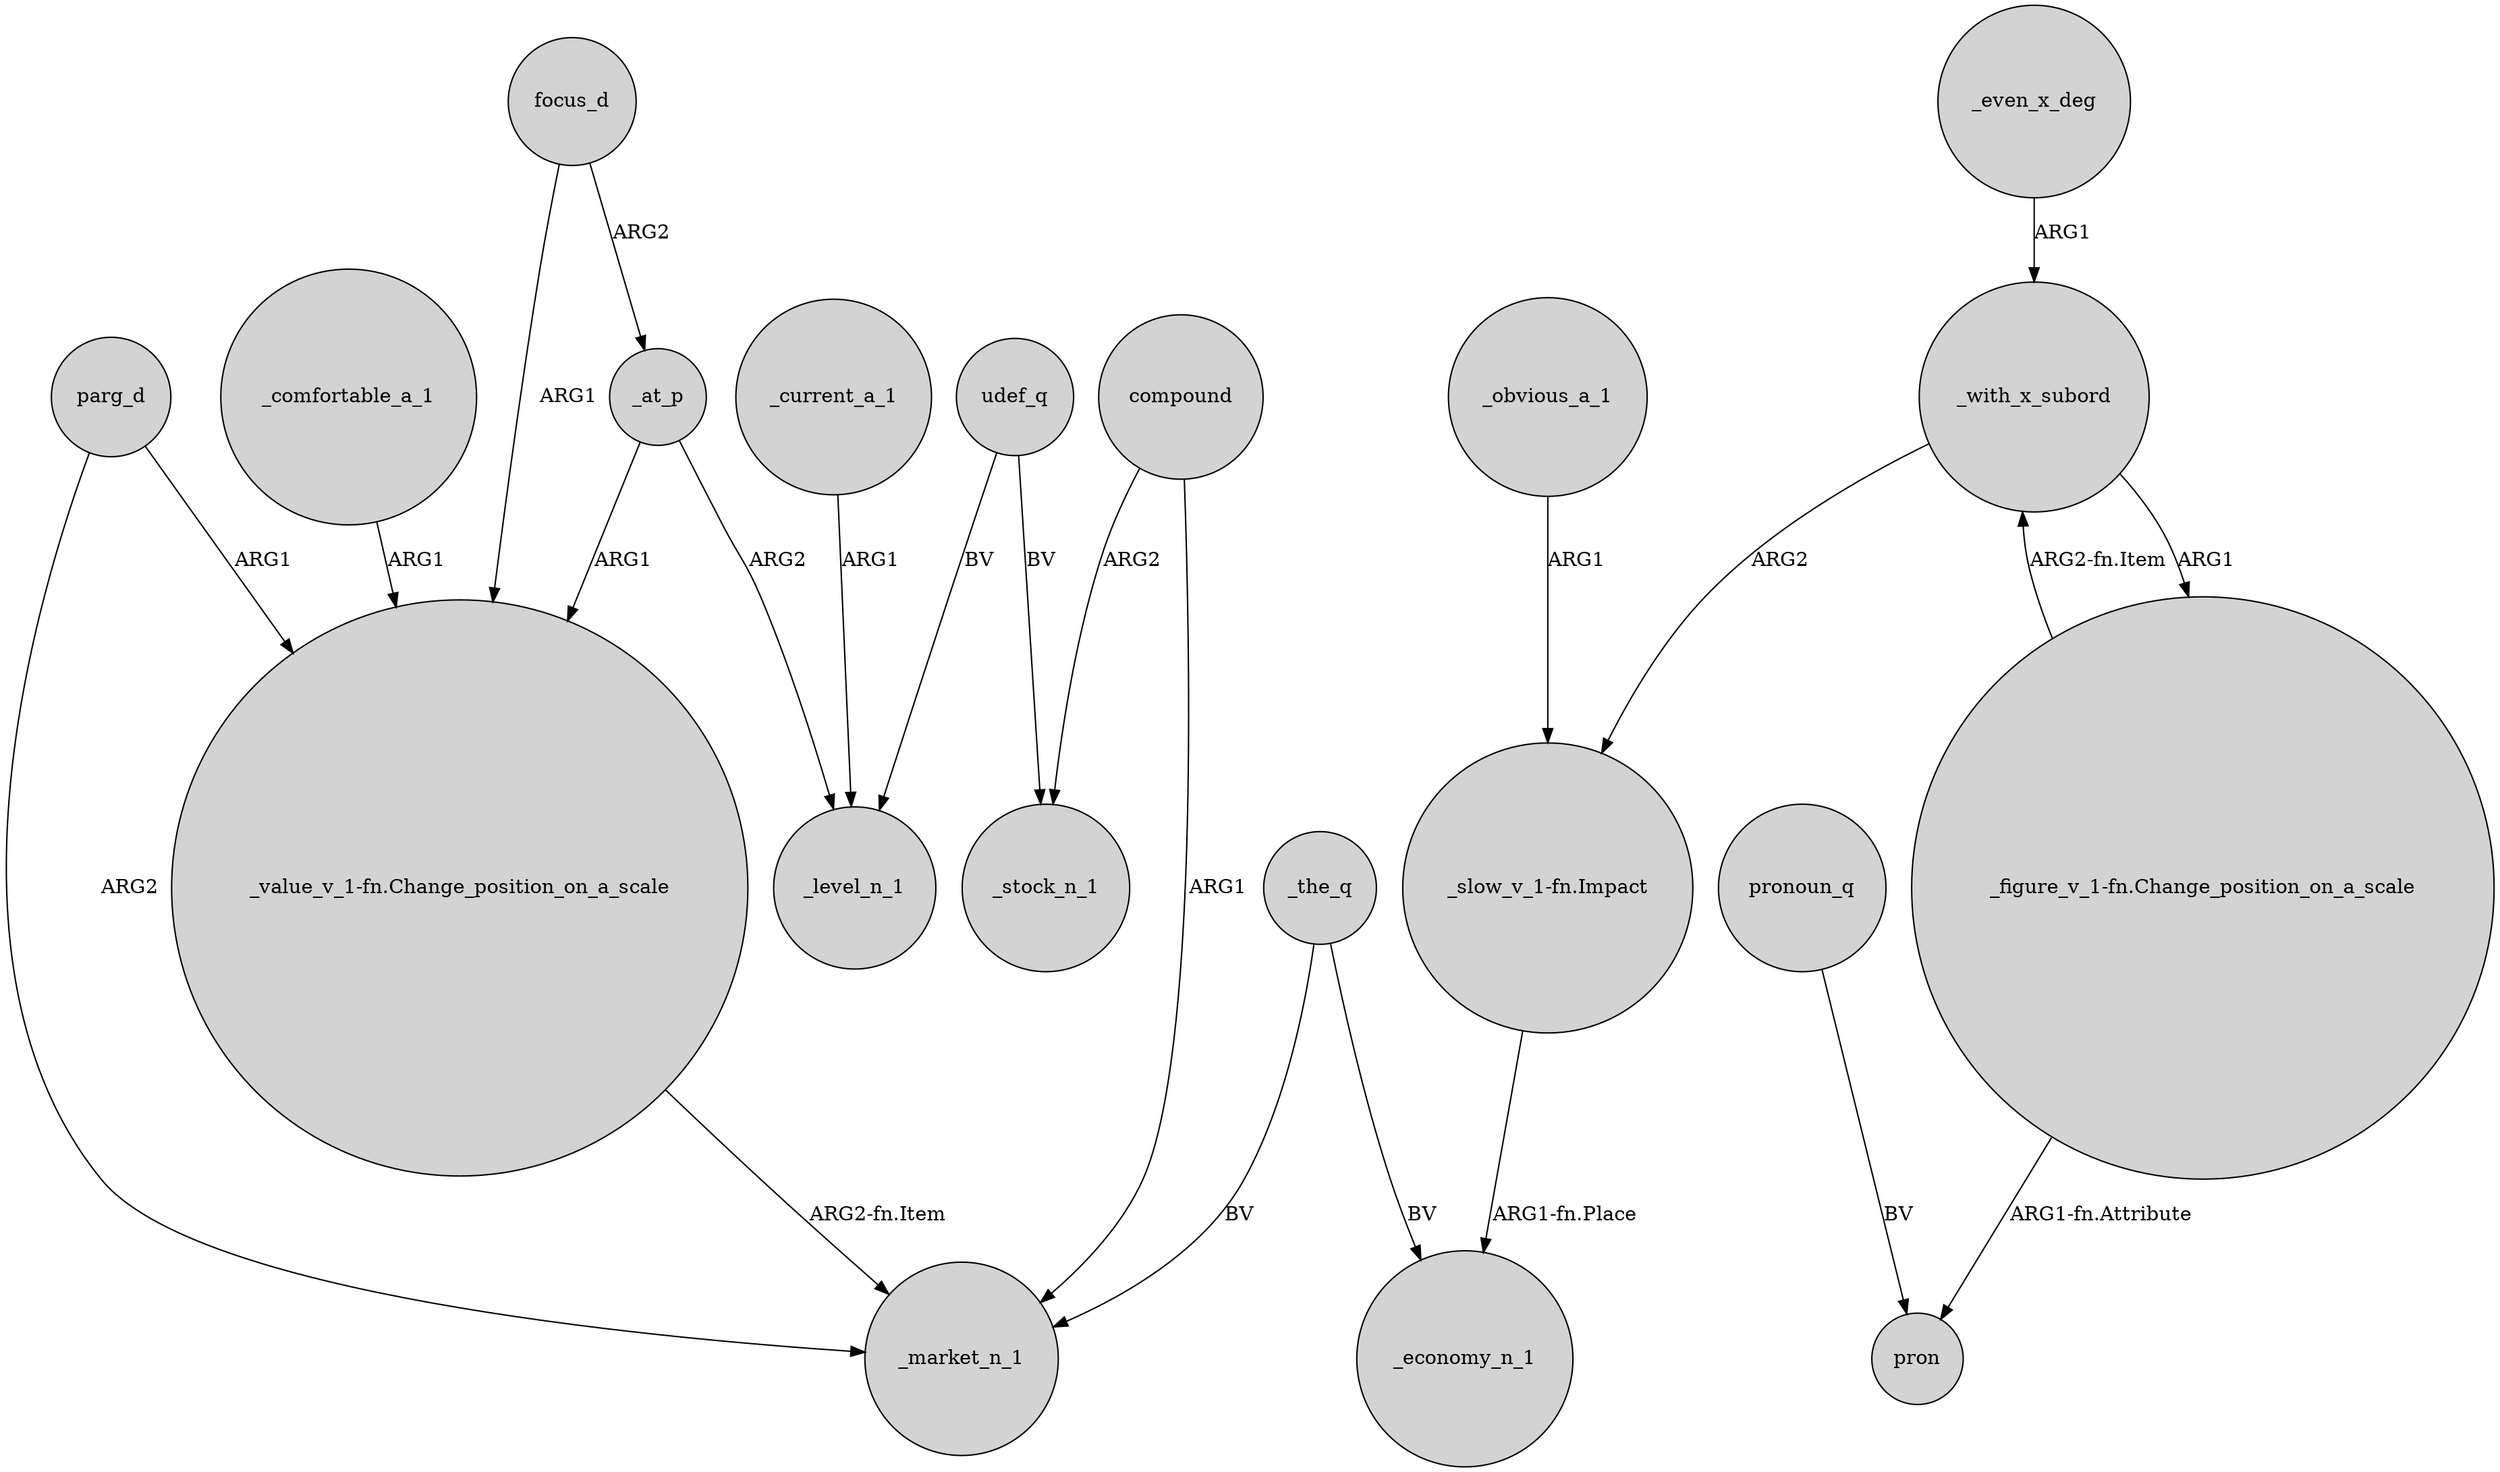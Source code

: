 digraph {
	node [shape=circle style=filled]
	_with_x_subord -> "_slow_v_1-fn.Impact" [label=ARG2]
	_with_x_subord -> "_figure_v_1-fn.Change_position_on_a_scale" [label=ARG1]
	_at_p -> _level_n_1 [label=ARG2]
	"_slow_v_1-fn.Impact" -> _economy_n_1 [label="ARG1-fn.Place"]
	_current_a_1 -> _level_n_1 [label=ARG1]
	_even_x_deg -> _with_x_subord [label=ARG1]
	parg_d -> "_value_v_1-fn.Change_position_on_a_scale" [label=ARG1]
	focus_d -> "_value_v_1-fn.Change_position_on_a_scale" [label=ARG1]
	_comfortable_a_1 -> "_value_v_1-fn.Change_position_on_a_scale" [label=ARG1]
	focus_d -> _at_p [label=ARG2]
	_the_q -> _market_n_1 [label=BV]
	pronoun_q -> pron [label=BV]
	udef_q -> _stock_n_1 [label=BV]
	parg_d -> _market_n_1 [label=ARG2]
	_at_p -> "_value_v_1-fn.Change_position_on_a_scale" [label=ARG1]
	udef_q -> _level_n_1 [label=BV]
	compound -> _stock_n_1 [label=ARG2]
	"_figure_v_1-fn.Change_position_on_a_scale" -> _with_x_subord [label="ARG2-fn.Item"]
	"_figure_v_1-fn.Change_position_on_a_scale" -> pron [label="ARG1-fn.Attribute"]
	"_value_v_1-fn.Change_position_on_a_scale" -> _market_n_1 [label="ARG2-fn.Item"]
	compound -> _market_n_1 [label=ARG1]
	_obvious_a_1 -> "_slow_v_1-fn.Impact" [label=ARG1]
	_the_q -> _economy_n_1 [label=BV]
}
